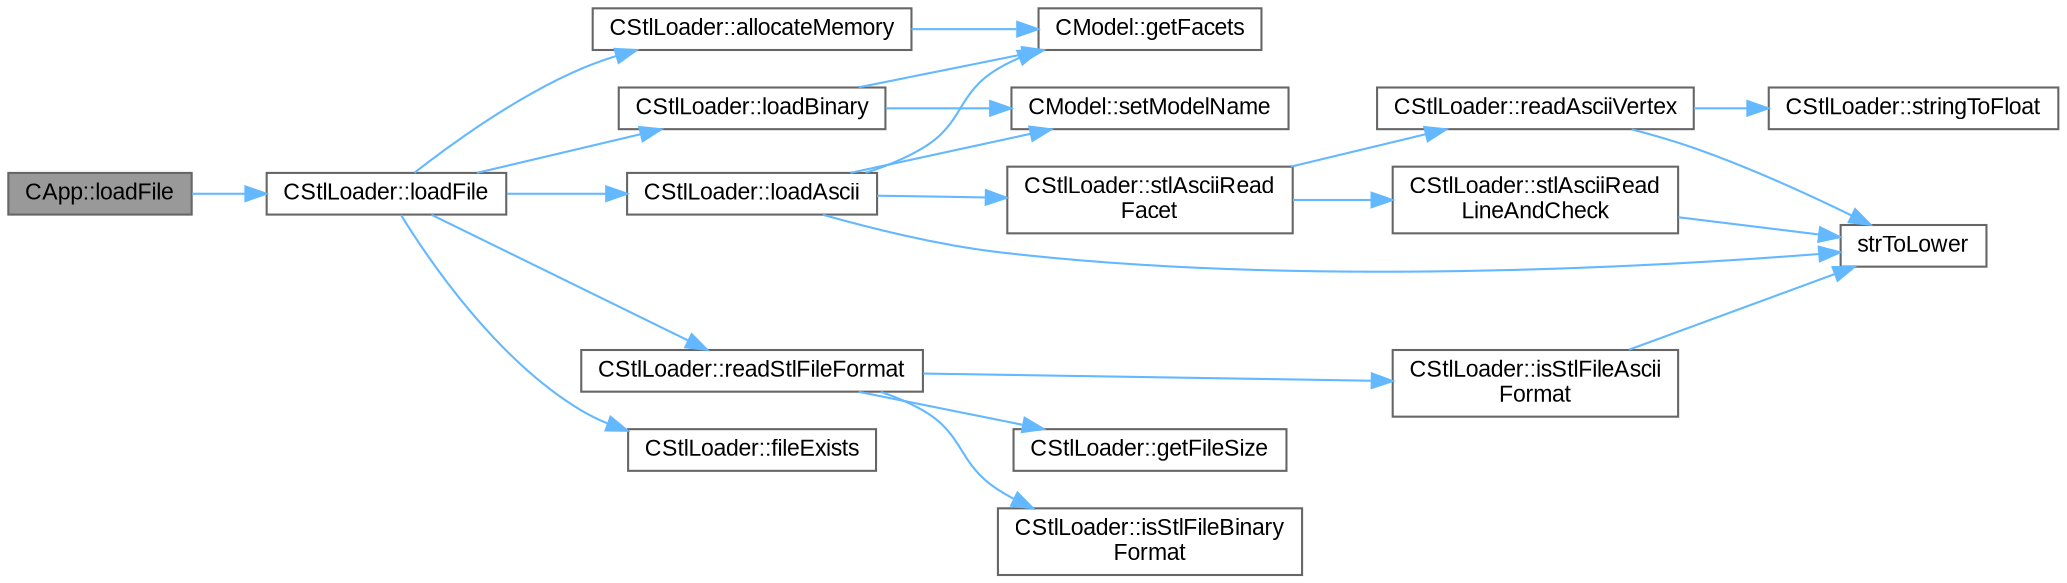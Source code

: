 digraph "CApp::loadFile"
{
 // LATEX_PDF_SIZE
  bgcolor="transparent";
  edge [fontname=Arial,fontsize=11,labelfontname=Arial,labelfontsize=11];
  node [fontname=Arial,fontsize=11,shape=box,height=0.2,width=0.4];
  rankdir="LR";
  Node1 [id="Node000001",label="CApp::loadFile",height=0.2,width=0.4,color="gray40", fillcolor="grey60", style="filled", fontcolor="black",tooltip="Loads the 3D model from the specified file."];
  Node1 -> Node2 [id="edge1_Node000001_Node000002",color="steelblue1",style="solid",tooltip=" "];
  Node2 [id="Node000002",label="CStlLoader::loadFile",height=0.2,width=0.4,color="grey40", fillcolor="white", style="filled",URL="$class_c_stl_loader.html#a44ac4c743de8e4bc4675d1da11180e94",tooltip="Loads a 3D model from a specified STL file."];
  Node2 -> Node3 [id="edge2_Node000002_Node000003",color="steelblue1",style="solid",tooltip=" "];
  Node3 [id="Node000003",label="CStlLoader::allocateMemory",height=0.2,width=0.4,color="grey40", fillcolor="white", style="filled",URL="$class_c_stl_loader.html#a918c9e59fcac2ad185f4255c51c4c2fe",tooltip="Allocates memory for the model based on the triangle count."];
  Node3 -> Node4 [id="edge3_Node000003_Node000004",color="steelblue1",style="solid",tooltip=" "];
  Node4 [id="Node000004",label="CModel::getFacets",height=0.2,width=0.4,color="grey40", fillcolor="white", style="filled",URL="$class_c_model.html#ae779298db1d5f9f84d21ac12618b02e3",tooltip="Gets the list of facets in the model."];
  Node2 -> Node5 [id="edge4_Node000002_Node000005",color="steelblue1",style="solid",tooltip=" "];
  Node5 [id="Node000005",label="CStlLoader::fileExists",height=0.2,width=0.4,color="grey40", fillcolor="white", style="filled",URL="$class_c_stl_loader.html#a3251a2a11aa8b7f68aea082f8dff25b9",tooltip="Checks if a given file exists."];
  Node2 -> Node6 [id="edge5_Node000002_Node000006",color="steelblue1",style="solid",tooltip=" "];
  Node6 [id="Node000006",label="CStlLoader::loadAscii",height=0.2,width=0.4,color="grey40", fillcolor="white", style="filled",URL="$class_c_stl_loader.html#a1fec9b1b45068fff38733abb6efd15d9",tooltip="Loads an ASCII STL file."];
  Node6 -> Node4 [id="edge6_Node000006_Node000004",color="steelblue1",style="solid",tooltip=" "];
  Node6 -> Node7 [id="edge7_Node000006_Node000007",color="steelblue1",style="solid",tooltip=" "];
  Node7 [id="Node000007",label="CModel::setModelName",height=0.2,width=0.4,color="grey40", fillcolor="white", style="filled",URL="$class_c_model.html#a7928937a1a8bfda19e66e862f6ef7003",tooltip="Sets the name of the model."];
  Node6 -> Node8 [id="edge8_Node000006_Node000008",color="steelblue1",style="solid",tooltip=" "];
  Node8 [id="Node000008",label="CStlLoader::stlAsciiRead\lFacet",height=0.2,width=0.4,color="grey40", fillcolor="white", style="filled",URL="$class_c_stl_loader.html#a9213a5a4e9a059b7895bc544ec846a56",tooltip="Reads the triangle data from a facet in the ASCII STL file."];
  Node8 -> Node9 [id="edge9_Node000008_Node000009",color="steelblue1",style="solid",tooltip=" "];
  Node9 [id="Node000009",label="CStlLoader::readAsciiVertex",height=0.2,width=0.4,color="grey40", fillcolor="white", style="filled",URL="$class_c_stl_loader.html#abafc62a639fa04da0a423999d9f92b20",tooltip="Reads a vertex from an ASCII STL file."];
  Node9 -> Node10 [id="edge10_Node000009_Node000010",color="steelblue1",style="solid",tooltip=" "];
  Node10 [id="Node000010",label="CStlLoader::stringToFloat",height=0.2,width=0.4,color="grey40", fillcolor="white", style="filled",URL="$class_c_stl_loader.html#a62363527d7de7db3cbc28f09850c43ae",tooltip="Converts a string to a floating-point number."];
  Node9 -> Node11 [id="edge11_Node000009_Node000011",color="steelblue1",style="solid",tooltip=" "];
  Node11 [id="Node000011",label="strToLower",height=0.2,width=0.4,color="grey40", fillcolor="white", style="filled",URL="$common_8h.html#a95169468f308e9c662db968dd9a7833d",tooltip="Converts a container of characters to lowercase."];
  Node8 -> Node12 [id="edge12_Node000008_Node000012",color="steelblue1",style="solid",tooltip=" "];
  Node12 [id="Node000012",label="CStlLoader::stlAsciiRead\lLineAndCheck",height=0.2,width=0.4,color="grey40", fillcolor="white", style="filled",URL="$class_c_stl_loader.html#a37888f565ddb56db5dbb688dae066832",tooltip="Reads a line from the ASCII STL file and checks for expected content."];
  Node12 -> Node11 [id="edge13_Node000012_Node000011",color="steelblue1",style="solid",tooltip=" "];
  Node6 -> Node11 [id="edge14_Node000006_Node000011",color="steelblue1",style="solid",tooltip=" "];
  Node2 -> Node13 [id="edge15_Node000002_Node000013",color="steelblue1",style="solid",tooltip=" "];
  Node13 [id="Node000013",label="CStlLoader::loadBinary",height=0.2,width=0.4,color="grey40", fillcolor="white", style="filled",URL="$class_c_stl_loader.html#aaea330218a93a997ab829cf8fafd34b2",tooltip="Loads a binary STL file."];
  Node13 -> Node4 [id="edge16_Node000013_Node000004",color="steelblue1",style="solid",tooltip=" "];
  Node13 -> Node7 [id="edge17_Node000013_Node000007",color="steelblue1",style="solid",tooltip=" "];
  Node2 -> Node14 [id="edge18_Node000002_Node000014",color="steelblue1",style="solid",tooltip=" "];
  Node14 [id="Node000014",label="CStlLoader::readStlFileFormat",height=0.2,width=0.4,color="grey40", fillcolor="white", style="filled",URL="$class_c_stl_loader.html#aaec9343af659ff6338395838535db2e4",tooltip="Reads the format of the specified STL file."];
  Node14 -> Node15 [id="edge19_Node000014_Node000015",color="steelblue1",style="solid",tooltip=" "];
  Node15 [id="Node000015",label="CStlLoader::getFileSize",height=0.2,width=0.4,color="grey40", fillcolor="white", style="filled",URL="$class_c_stl_loader.html#aa33961d2acac7797015ad800dc1fdd3f",tooltip="Retrieves the size of the specified file in bytes."];
  Node14 -> Node16 [id="edge20_Node000014_Node000016",color="steelblue1",style="solid",tooltip=" "];
  Node16 [id="Node000016",label="CStlLoader::isStlFileAscii\lFormat",height=0.2,width=0.4,color="grey40", fillcolor="white", style="filled",URL="$class_c_stl_loader.html#a37a2e9b7f47b87087c95d9e4a05e286e",tooltip="Checks if the given STL file is in ASCII format."];
  Node16 -> Node11 [id="edge21_Node000016_Node000011",color="steelblue1",style="solid",tooltip=" "];
  Node14 -> Node17 [id="edge22_Node000014_Node000017",color="steelblue1",style="solid",tooltip=" "];
  Node17 [id="Node000017",label="CStlLoader::isStlFileBinary\lFormat",height=0.2,width=0.4,color="grey40", fillcolor="white", style="filled",URL="$class_c_stl_loader.html#ad9ee4aac514f4c22bab6b4033cad57ea",tooltip="Checks if the given STL file is in binary format."];
}
